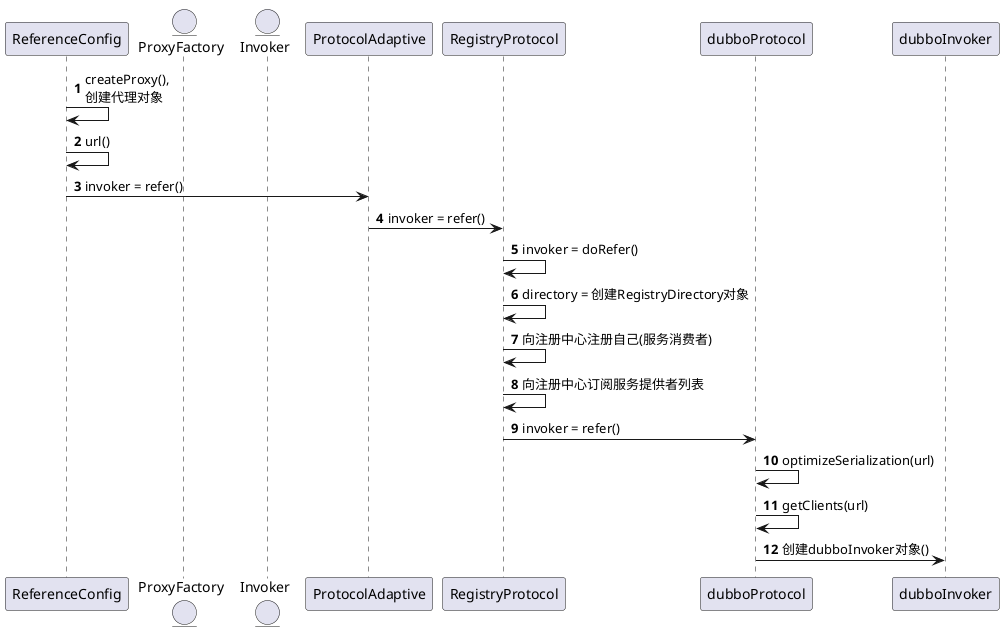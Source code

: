 @startuml
'https://plantuml.com/sequence-diagram

autonumber
participant ReferenceConfig
entity ProxyFactory
entity Invoker
participant ProtocolAdaptive
participant RegistryProtocol
participant dubboProtocol
participant dubboInvoker

ReferenceConfig -> ReferenceConfig: createProxy(), \n创建代理对象
ReferenceConfig -> ReferenceConfig:url()
ReferenceConfig -> ProtocolAdaptive: invoker = refer()
ProtocolAdaptive -> RegistryProtocol: invoker = refer()
RegistryProtocol -> RegistryProtocol: invoker = doRefer()
RegistryProtocol -> RegistryProtocol: directory = 创建RegistryDirectory对象
RegistryProtocol -> RegistryProtocol:向注册中心注册自己(服务消费者)
RegistryProtocol -> RegistryProtocol:向注册中心订阅服务提供者列表
RegistryProtocol -> dubboProtocol:invoker = refer()
dubboProtocol -> dubboProtocol: optimizeSerialization(url)
dubboProtocol -> dubboProtocol:getClients(url)
dubboProtocol -> dubboInvoker: 创建dubboInvoker对象()
@enduml